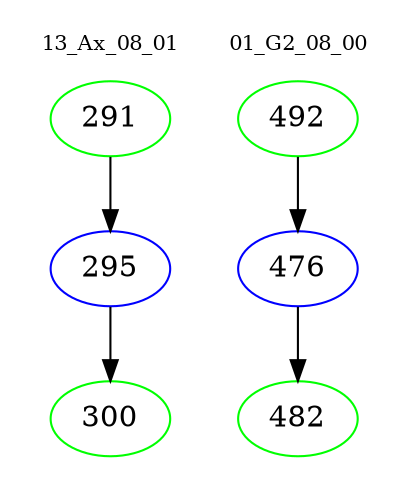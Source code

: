 digraph{
subgraph cluster_0 {
color = white
label = "13_Ax_08_01";
fontsize=10;
T0_291 [label="291", color="green"]
T0_291 -> T0_295 [color="black"]
T0_295 [label="295", color="blue"]
T0_295 -> T0_300 [color="black"]
T0_300 [label="300", color="green"]
}
subgraph cluster_1 {
color = white
label = "01_G2_08_00";
fontsize=10;
T1_492 [label="492", color="green"]
T1_492 -> T1_476 [color="black"]
T1_476 [label="476", color="blue"]
T1_476 -> T1_482 [color="black"]
T1_482 [label="482", color="green"]
}
}
